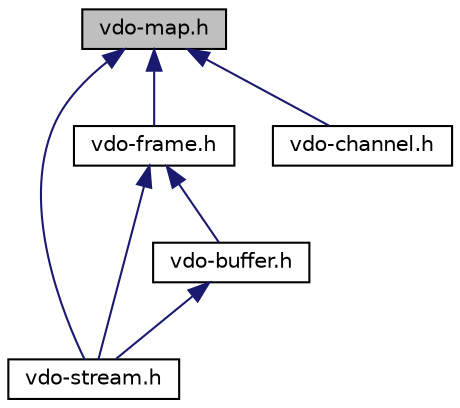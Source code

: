 digraph "vdo-map.h"
{
 // LATEX_PDF_SIZE
  edge [fontname="Helvetica",fontsize="10",labelfontname="Helvetica",labelfontsize="10"];
  node [fontname="Helvetica",fontsize="10",shape=record];
  Node1 [label="vdo-map.h",height=0.2,width=0.4,color="black", fillcolor="grey75", style="filled", fontcolor="black",tooltip="A class representing a dictionary mapping keys to values."];
  Node1 -> Node2 [dir="back",color="midnightblue",fontsize="10",style="solid",fontname="Helvetica"];
  Node2 [label="vdo-stream.h",height=0.2,width=0.4,color="black", fillcolor="white", style="filled",URL="$vdo-stream_8h.html",tooltip="A class representing a stream session."];
  Node1 -> Node3 [dir="back",color="midnightblue",fontsize="10",style="solid",fontname="Helvetica"];
  Node3 [label="vdo-frame.h",height=0.2,width=0.4,color="black", fillcolor="white", style="filled",URL="$vdo-frame_8h.html",tooltip="A video frame."];
  Node3 -> Node2 [dir="back",color="midnightblue",fontsize="10",style="solid",fontname="Helvetica"];
  Node3 -> Node4 [dir="back",color="midnightblue",fontsize="10",style="solid",fontname="Helvetica"];
  Node4 [label="vdo-buffer.h",height=0.2,width=0.4,color="black", fillcolor="white", style="filled",URL="$vdo-buffer_8h.html",tooltip="A memory buffer."];
  Node4 -> Node2 [dir="back",color="midnightblue",fontsize="10",style="solid",fontname="Helvetica"];
  Node1 -> Node5 [dir="back",color="midnightblue",fontsize="10",style="solid",fontname="Helvetica"];
  Node5 [label="vdo-channel.h",height=0.2,width=0.4,color="black", fillcolor="white", style="filled",URL="$vdo-channel_8h.html",tooltip="A class representing a channel."];
}
